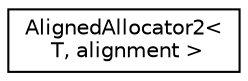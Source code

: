 digraph "Graphical Class Hierarchy"
{
  edge [fontname="Helvetica",fontsize="10",labelfontname="Helvetica",labelfontsize="10"];
  node [fontname="Helvetica",fontsize="10",shape=record];
  rankdir="LR";
  Node1 [label="AlignedAllocator2\<\l T, alignment \>",height=0.2,width=0.4,color="black", fillcolor="white", style="filled",URL="$classAlignedAllocator2.html"];
}
